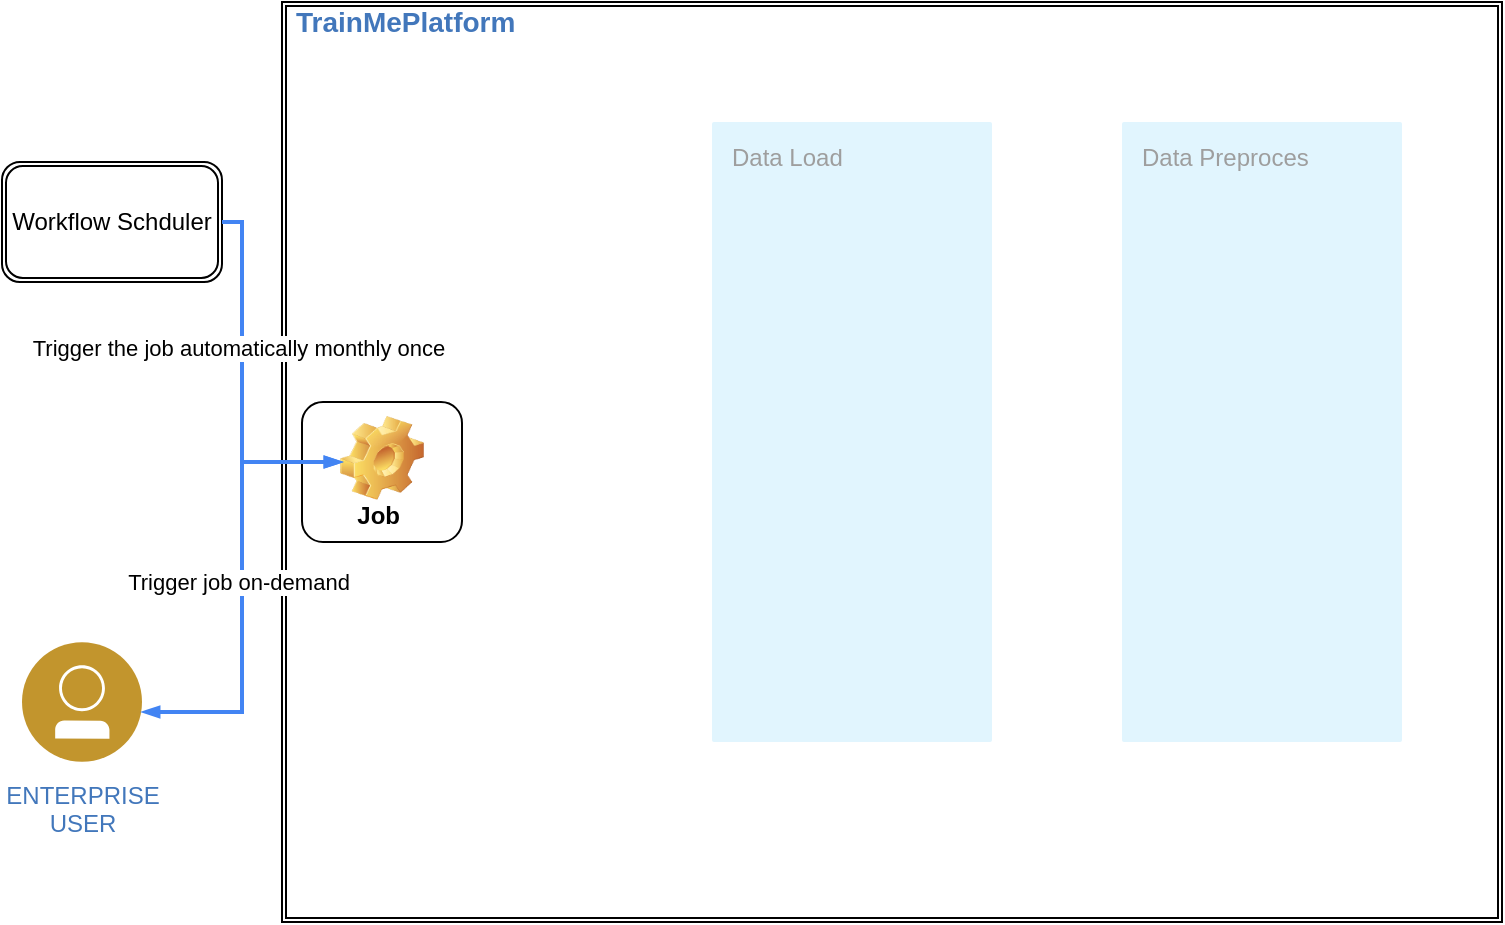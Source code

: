 <mxfile version="14.4.3" type="github">
  <diagram id="ROtzwxqIbSB5s_9sgbQk" name="Page-1">
    <mxGraphModel dx="894" dy="616" grid="1" gridSize="10" guides="1" tooltips="1" connect="1" arrows="1" fold="1" page="1" pageScale="1" pageWidth="850" pageHeight="1100" math="0" shadow="0">
      <root>
        <mxCell id="0" />
        <mxCell id="1" parent="0" />
        <mxCell id="hhmU4C3-GDhb0q8U8oKx-1" value="" style="shape=ext;double=1;rounded=0;whiteSpace=wrap;html=1;align=left;" vertex="1" parent="1">
          <mxGeometry x="140" y="50" width="610" height="460" as="geometry" />
        </mxCell>
        <mxCell id="hhmU4C3-GDhb0q8U8oKx-14" value="ENTERPRISE&lt;div&gt;USER&lt;/div&gt;" style="aspect=fixed;perimeter=ellipsePerimeter;html=1;align=center;shadow=0;dashed=0;image;image=img/lib/ibm/users/user.svg;strokeColor=#FF0000;fillColor=#FFFF66;gradientColor=none;fontColor=#4277BB;labelBackgroundColor=#ffffff;spacingTop=3;" vertex="1" parent="1">
          <mxGeometry x="10" y="370" width="60" height="60" as="geometry" />
        </mxCell>
        <mxCell id="hhmU4C3-GDhb0q8U8oKx-4" value="Job&amp;nbsp;" style="label;whiteSpace=wrap;html=1;align=center;verticalAlign=bottom;spacingLeft=0;spacingBottom=4;imageAlign=center;imageVerticalAlign=top;image=img/clipart/Gear_128x128.png" vertex="1" parent="1">
          <mxGeometry x="150" y="250" width="80" height="70" as="geometry" />
        </mxCell>
        <mxCell id="hhmU4C3-GDhb0q8U8oKx-11" value="Workflow Schduler" style="shape=ext;double=1;rounded=1;whiteSpace=wrap;html=1;" vertex="1" parent="1">
          <mxGeometry y="130" width="110" height="60" as="geometry" />
        </mxCell>
        <mxCell id="hhmU4C3-GDhb0q8U8oKx-23" value="TrainMePlatform" style="text;html=1;align=left;verticalAlign=middle;fontColor=#4277BB;shadow=0;dashed=0;strokeColor=none;fillColor=none;labelBackgroundColor=none;fontStyle=1;fontSize=14;spacingLeft=5;" vertex="1" parent="1">
          <mxGeometry x="140" y="50" width="123" height="20" as="geometry" />
        </mxCell>
        <mxCell id="hhmU4C3-GDhb0q8U8oKx-31" value="Data Load" style="rounded=1;absoluteArcSize=1;arcSize=2;html=1;strokeColor=none;gradientColor=none;shadow=0;dashed=0;fontSize=12;fontColor=#9E9E9E;align=left;verticalAlign=top;spacing=10;spacingTop=-4;fillColor=#E1F5FE;" vertex="1" parent="1">
          <mxGeometry x="355" y="110" width="140" height="310" as="geometry" />
        </mxCell>
        <mxCell id="hhmU4C3-GDhb0q8U8oKx-33" value="Data Preproces" style="rounded=1;absoluteArcSize=1;arcSize=2;html=1;strokeColor=none;gradientColor=none;shadow=0;dashed=0;fontSize=12;fontColor=#9E9E9E;align=left;verticalAlign=top;spacing=10;spacingTop=-4;fillColor=#E1F5FE;" vertex="1" parent="1">
          <mxGeometry x="560" y="110" width="140" height="310" as="geometry" />
        </mxCell>
        <mxCell id="hhmU4C3-GDhb0q8U8oKx-35" style="edgeStyle=orthogonalEdgeStyle;rounded=0;html=1;labelBackgroundColor=none;startFill=1;startSize=4;endArrow=blockThin;endFill=1;endSize=4;jettySize=auto;orthogonalLoop=1;strokeColor=#4284F3;strokeWidth=2;fontSize=12;fontColor=#000000;align=left;dashed=0;startArrow=blockThin;" edge="1" parent="1">
          <mxGeometry relative="1" as="geometry">
            <Array as="points">
              <mxPoint x="120" y="280" />
              <mxPoint x="120" y="405" />
            </Array>
            <mxPoint x="170" y="280" as="sourcePoint" />
            <mxPoint x="70" y="405" as="targetPoint" />
          </mxGeometry>
        </mxCell>
        <mxCell id="hhmU4C3-GDhb0q8U8oKx-38" value="Trigger job on-demand" style="edgeLabel;html=1;align=center;verticalAlign=middle;resizable=0;points=[];" vertex="1" connectable="0" parent="hhmU4C3-GDhb0q8U8oKx-35">
          <mxGeometry x="-0.022" y="-2" relative="1" as="geometry">
            <mxPoint as="offset" />
          </mxGeometry>
        </mxCell>
        <mxCell id="hhmU4C3-GDhb0q8U8oKx-37" style="edgeStyle=orthogonalEdgeStyle;rounded=0;html=1;labelBackgroundColor=none;startFill=1;startSize=4;endArrow=blockThin;endFill=1;endSize=4;jettySize=auto;orthogonalLoop=1;strokeColor=#4284F3;strokeWidth=2;fontSize=12;fontColor=#000000;align=center;dashed=0;" edge="1" parent="1">
          <mxGeometry relative="1" as="geometry">
            <Array as="points">
              <mxPoint x="120" y="160" />
              <mxPoint x="120" y="280" />
            </Array>
            <mxPoint x="110" y="160" as="sourcePoint" />
            <mxPoint x="170" y="280" as="targetPoint" />
          </mxGeometry>
        </mxCell>
        <mxCell id="hhmU4C3-GDhb0q8U8oKx-39" value="Trigger the job automatically monthly once" style="edgeLabel;html=1;align=center;verticalAlign=middle;resizable=0;points=[];" vertex="1" connectable="0" parent="hhmU4C3-GDhb0q8U8oKx-37">
          <mxGeometry x="-0.189" y="-2" relative="1" as="geometry">
            <mxPoint as="offset" />
          </mxGeometry>
        </mxCell>
      </root>
    </mxGraphModel>
  </diagram>
</mxfile>

